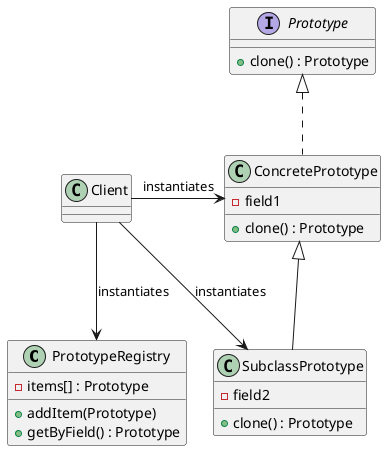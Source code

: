 @startuml
skinparam nodesep 20
skinparam ranksep 80
skinparam class {
  BackgroundColor<<interface>> #ffccff
  BackgroundColor<<abstract>> #ccccff
}

class PrototypeRegistry {
    {field} -items[] : Prototype
    {method} +addItem(Prototype)
    {method} +getByField() : Prototype
}
interface Prototype {
  {method} +clone() : Prototype
}
class ConcretePrototype implements Prototype {
    {field} -field1
    {method} +clone() : Prototype
}
class SubclassPrototype extends ConcretePrototype {
    {field} -field2
       {method} +clone() : Prototype
}
Client -r-> ConcretePrototype : instantiates
Client -d-> SubclassPrototype : instantiates
Client -d-> PrototypeRegistry : instantiates
@enduml